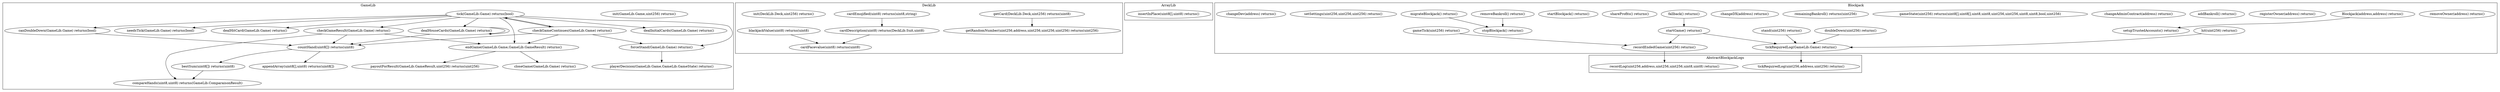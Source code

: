 strict digraph {
subgraph cluster_1382_GameLib {
label = "GameLib"
"1382_init(GameLib.Game,uint256) returns()" [label="init(GameLib.Game,uint256) returns()"]
"1382_playerDecision(GameLib.Game,GameLib.GameState) returns()" [label="playerDecision(GameLib.Game,GameLib.GameState) returns()"]
"1382_payoutForResult(GameLib.GameResult,uint256) returns(uint256)" [label="payoutForResult(GameLib.GameResult,uint256) returns(uint256)"]
"1382_tick(GameLib.Game) returns(bool)" [label="tick(GameLib.Game) returns(bool)"]
"1382_canDoubleDown(GameLib.Game) returns(bool)" [label="canDoubleDown(GameLib.Game) returns(bool)"]
"1382_countHand(uint8[]) returns(uint8)" [label="countHand(uint8[]) returns(uint8)"]
"1382_bestSum(uint8[]) returns(uint8)" [label="bestSum(uint8[]) returns(uint8)"]
"1382_needsTick(GameLib.Game) returns(bool)" [label="needsTick(GameLib.Game) returns(bool)"]
"1382_appendArray(uint8[],uint8) returns(uint8[])" [label="appendArray(uint8[],uint8) returns(uint8[])"]
"1382_closeGame(GameLib.Game) returns()" [label="closeGame(GameLib.Game) returns()"]
"1382_dealHitCard(GameLib.Game) returns()" [label="dealHitCard(GameLib.Game) returns()"]
"1382_forceStand(GameLib.Game) returns()" [label="forceStand(GameLib.Game) returns()"]
"1382_checkGameResult(GameLib.Game) returns()" [label="checkGameResult(GameLib.Game) returns()"]
"1382_dealHouseCards(GameLib.Game) returns()" [label="dealHouseCards(GameLib.Game) returns()"]
"1382_compareHands(uint8,uint8) returns(GameLib.ComparaisonResult)" [label="compareHands(uint8,uint8) returns(GameLib.ComparaisonResult)"]
"1382_endGame(GameLib.Game,GameLib.GameResult) returns()" [label="endGame(GameLib.Game,GameLib.GameResult) returns()"]
"1382_dealInitialCards(GameLib.Game) returns()" [label="dealInitialCards(GameLib.Game) returns()"]
"1382_checkGameContinues(GameLib.Game) returns()" [label="checkGameContinues(GameLib.Game) returns()"]
"1382_endGame(GameLib.Game,GameLib.GameResult) returns()" -> "1382_payoutForResult(GameLib.GameResult,uint256) returns(uint256)"
"1382_checkGameContinues(GameLib.Game) returns()" -> "1382_countHand(uint8[]) returns(uint8)"
"1382_checkGameResult(GameLib.Game) returns()" -> "1382_compareHands(uint8,uint8) returns(GameLib.ComparaisonResult)"
"1382_dealHouseCards(GameLib.Game) returns()" -> "1382_countHand(uint8[]) returns(uint8)"
"1382_checkGameResult(GameLib.Game) returns()" -> "1382_countHand(uint8[]) returns(uint8)"
"1382_tick(GameLib.Game) returns(bool)" -> "1382_dealHouseCards(GameLib.Game) returns()"
"1382_canDoubleDown(GameLib.Game) returns(bool)" -> "1382_countHand(uint8[]) returns(uint8)"
"1382_countHand(uint8[]) returns(uint8)" -> "1382_appendArray(uint8[],uint8) returns(uint8[])"
"1382_tick(GameLib.Game) returns(bool)" -> "1382_endGame(GameLib.Game,GameLib.GameResult) returns()"
"1382_tick(GameLib.Game) returns(bool)" -> "1382_dealInitialCards(GameLib.Game) returns()"
"1382_checkGameContinues(GameLib.Game) returns()" -> "1382_tick(GameLib.Game) returns(bool)"
"1382_checkGameResult(GameLib.Game) returns()" -> "1382_endGame(GameLib.Game,GameLib.GameResult) returns()"
"1382_tick(GameLib.Game) returns(bool)" -> "1382_dealHitCard(GameLib.Game) returns()"
"1382_tick(GameLib.Game) returns(bool)" -> "1382_forceStand(GameLib.Game) returns()"
"1382_bestSum(uint8[]) returns(uint8)" -> "1382_compareHands(uint8,uint8) returns(GameLib.ComparaisonResult)"
"1382_tick(GameLib.Game) returns(bool)" -> "1382_needsTick(GameLib.Game) returns(bool)"
"1382_checkGameContinues(GameLib.Game) returns()" -> "1382_endGame(GameLib.Game,GameLib.GameResult) returns()"
"1382_tick(GameLib.Game) returns(bool)" -> "1382_canDoubleDown(GameLib.Game) returns(bool)"
"1382_forceStand(GameLib.Game) returns()" -> "1382_playerDecision(GameLib.Game,GameLib.GameState) returns()"
"1382_tick(GameLib.Game) returns(bool)" -> "1382_checkGameResult(GameLib.Game) returns()"
"1382_countHand(uint8[]) returns(uint8)" -> "1382_bestSum(uint8[]) returns(uint8)"
"1382_endGame(GameLib.Game,GameLib.GameResult) returns()" -> "1382_closeGame(GameLib.Game) returns()"
"1382_tick(GameLib.Game) returns(bool)" -> "1382_checkGameContinues(GameLib.Game) returns()"
"1382_dealHouseCards(GameLib.Game) returns()" -> "1382_dealHouseCards(GameLib.Game) returns()"
"1382_checkGameContinues(GameLib.Game) returns()" -> "1382_forceStand(GameLib.Game) returns()"
}subgraph cluster_359_DeckLib {
label = "DeckLib"
"359_getCard(DeckLib.Deck,uint256) returns(uint8)" [label="getCard(DeckLib.Deck,uint256) returns(uint8)"]
"359_cardFacevalue(uint8) returns(uint8)" [label="cardFacevalue(uint8) returns(uint8)"]
"359_getRandomNumber(uint256,address,uint256,uint256,uint256) returns(uint256)" [label="getRandomNumber(uint256,address,uint256,uint256,uint256) returns(uint256)"]
"359_cardDescription(uint8) returns(DeckLib.Suit,uint8)" [label="cardDescription(uint8) returns(DeckLib.Suit,uint8)"]
"359_cardEmojified(uint8) returns(uint8,string)" [label="cardEmojified(uint8) returns(uint8,string)"]
"359_blackjackValue(uint8) returns(uint8)" [label="blackjackValue(uint8) returns(uint8)"]
"359_init(DeckLib.Deck,uint256) returns()" [label="init(DeckLib.Deck,uint256) returns()"]
"359_cardDescription(uint8) returns(DeckLib.Suit,uint8)" -> "359_cardFacevalue(uint8) returns(uint8)"
"359_cardEmojified(uint8) returns(uint8,string)" -> "359_cardDescription(uint8) returns(DeckLib.Suit,uint8)"
"359_getCard(DeckLib.Deck,uint256) returns(uint8)" -> "359_getRandomNumber(uint256,address,uint256,uint256,uint256) returns(uint256)"
"359_blackjackValue(uint8) returns(uint8)" -> "359_cardFacevalue(uint8) returns(uint8)"
}subgraph cluster_74_ArrayLib {
label = "ArrayLib"
"74_insertInPlace(uint8[],uint8) returns()" [label="insertInPlace(uint8[],uint8) returns()"]
}subgraph cluster_2251_Blockjack {
label = "Blockjack"
"2251_setupTrustedAccounts() returns()" [label="setupTrustedAccounts() returns()"]
"2251_removeOwner(address) returns()" [label="removeOwner(address) returns()"]
"2251_hit(uint256) returns()" [label="hit(uint256) returns()"]
"2251_Blockjack(address,address) returns()" [label="Blockjack(address,address) returns()"]
"2251_doubleDown(uint256) returns()" [label="doubleDown(uint256) returns()"]
"2251_startGame() returns()" [label="startGame() returns()"]
"2251_registerOwner(address) returns()" [label="registerOwner(address) returns()"]
"2251_addBankroll() returns()" [label="addBankroll() returns()"]
"2251_changeAdminContract(address) returns()" [label="changeAdminContract(address) returns()"]
"2251_tickRequiredLog(GameLib.Game) returns()" [label="tickRequiredLog(GameLib.Game) returns()"]
"2251_stopBlockjack() returns()" [label="stopBlockjack() returns()"]
"2251_stand(uint256) returns()" [label="stand(uint256) returns()"]
"2251_gameTick(uint256) returns()" [label="gameTick(uint256) returns()"]
"2251_recordEndedGame(uint256) returns()" [label="recordEndedGame(uint256) returns()"]
"2251_gameState(uint256) returns(uint8[],uint8[],uint8,uint8,uint256,uint256,uint8,uint8,bool,uint256)" [label="gameState(uint256) returns(uint8[],uint8[],uint8,uint8,uint256,uint256,uint8,uint8,bool,uint256)"]
"2251_remainingBankroll() returns(uint256)" [label="remainingBankroll() returns(uint256)"]
"2251_changeDX(address) returns()" [label="changeDX(address) returns()"]
"2251_removeBankroll() returns()" [label="removeBankroll() returns()"]
"2251_shareProfits() returns()" [label="shareProfits() returns()"]
"2251_startBlockjack() returns()" [label="startBlockjack() returns()"]
"2251_migrateBlockjack() returns()" [label="migrateBlockjack() returns()"]
"2251_fallback() returns()" [label="fallback() returns()"]
"2251_setSettings(uint256,uint256,uint256) returns()" [label="setSettings(uint256,uint256,uint256) returns()"]
"2251_changeDev(address) returns()" [label="changeDev(address) returns()"]
"2251_doubleDown(uint256) returns()" -> "2251_tickRequiredLog(GameLib.Game) returns()"
"2251_migrateBlockjack() returns()" -> "2251_stopBlockjack() returns()"
"2251_fallback() returns()" -> "2251_startGame() returns()"
"2251_gameTick(uint256) returns()" -> "2251_recordEndedGame(uint256) returns()"
"2251_startGame() returns()" -> "2251_tickRequiredLog(GameLib.Game) returns()"
"2251_removeBankroll() returns()" -> "2251_stopBlockjack() returns()"
"2251_Blockjack(address,address) returns()" -> "2251_setupTrustedAccounts() returns()"
"2251_startGame() returns()" -> "2251_recordEndedGame(uint256) returns()"
"2251_stand(uint256) returns()" -> "2251_tickRequiredLog(GameLib.Game) returns()"
"2251_hit(uint256) returns()" -> "2251_tickRequiredLog(GameLib.Game) returns()"
}subgraph cluster_406_AbstractBlockjackLogs {
label = "AbstractBlockjackLogs"
"406_recordLog(uint256,address,uint256,uint256,uint8,uint8) returns()" [label="recordLog(uint256,address,uint256,uint256,uint8,uint8) returns()"]
"406_tickRequiredLog(uint256,address,uint256) returns()" [label="tickRequiredLog(uint256,address,uint256) returns()"]
}subgraph cluster_solidity {
label = "[Solidity]"
}"2251_tickRequiredLog(GameLib.Game) returns()" -> "406_tickRequiredLog(uint256,address,uint256) returns()"
"2251_recordEndedGame(uint256) returns()" -> "406_recordLog(uint256,address,uint256,uint256,uint8,uint8) returns()"
}